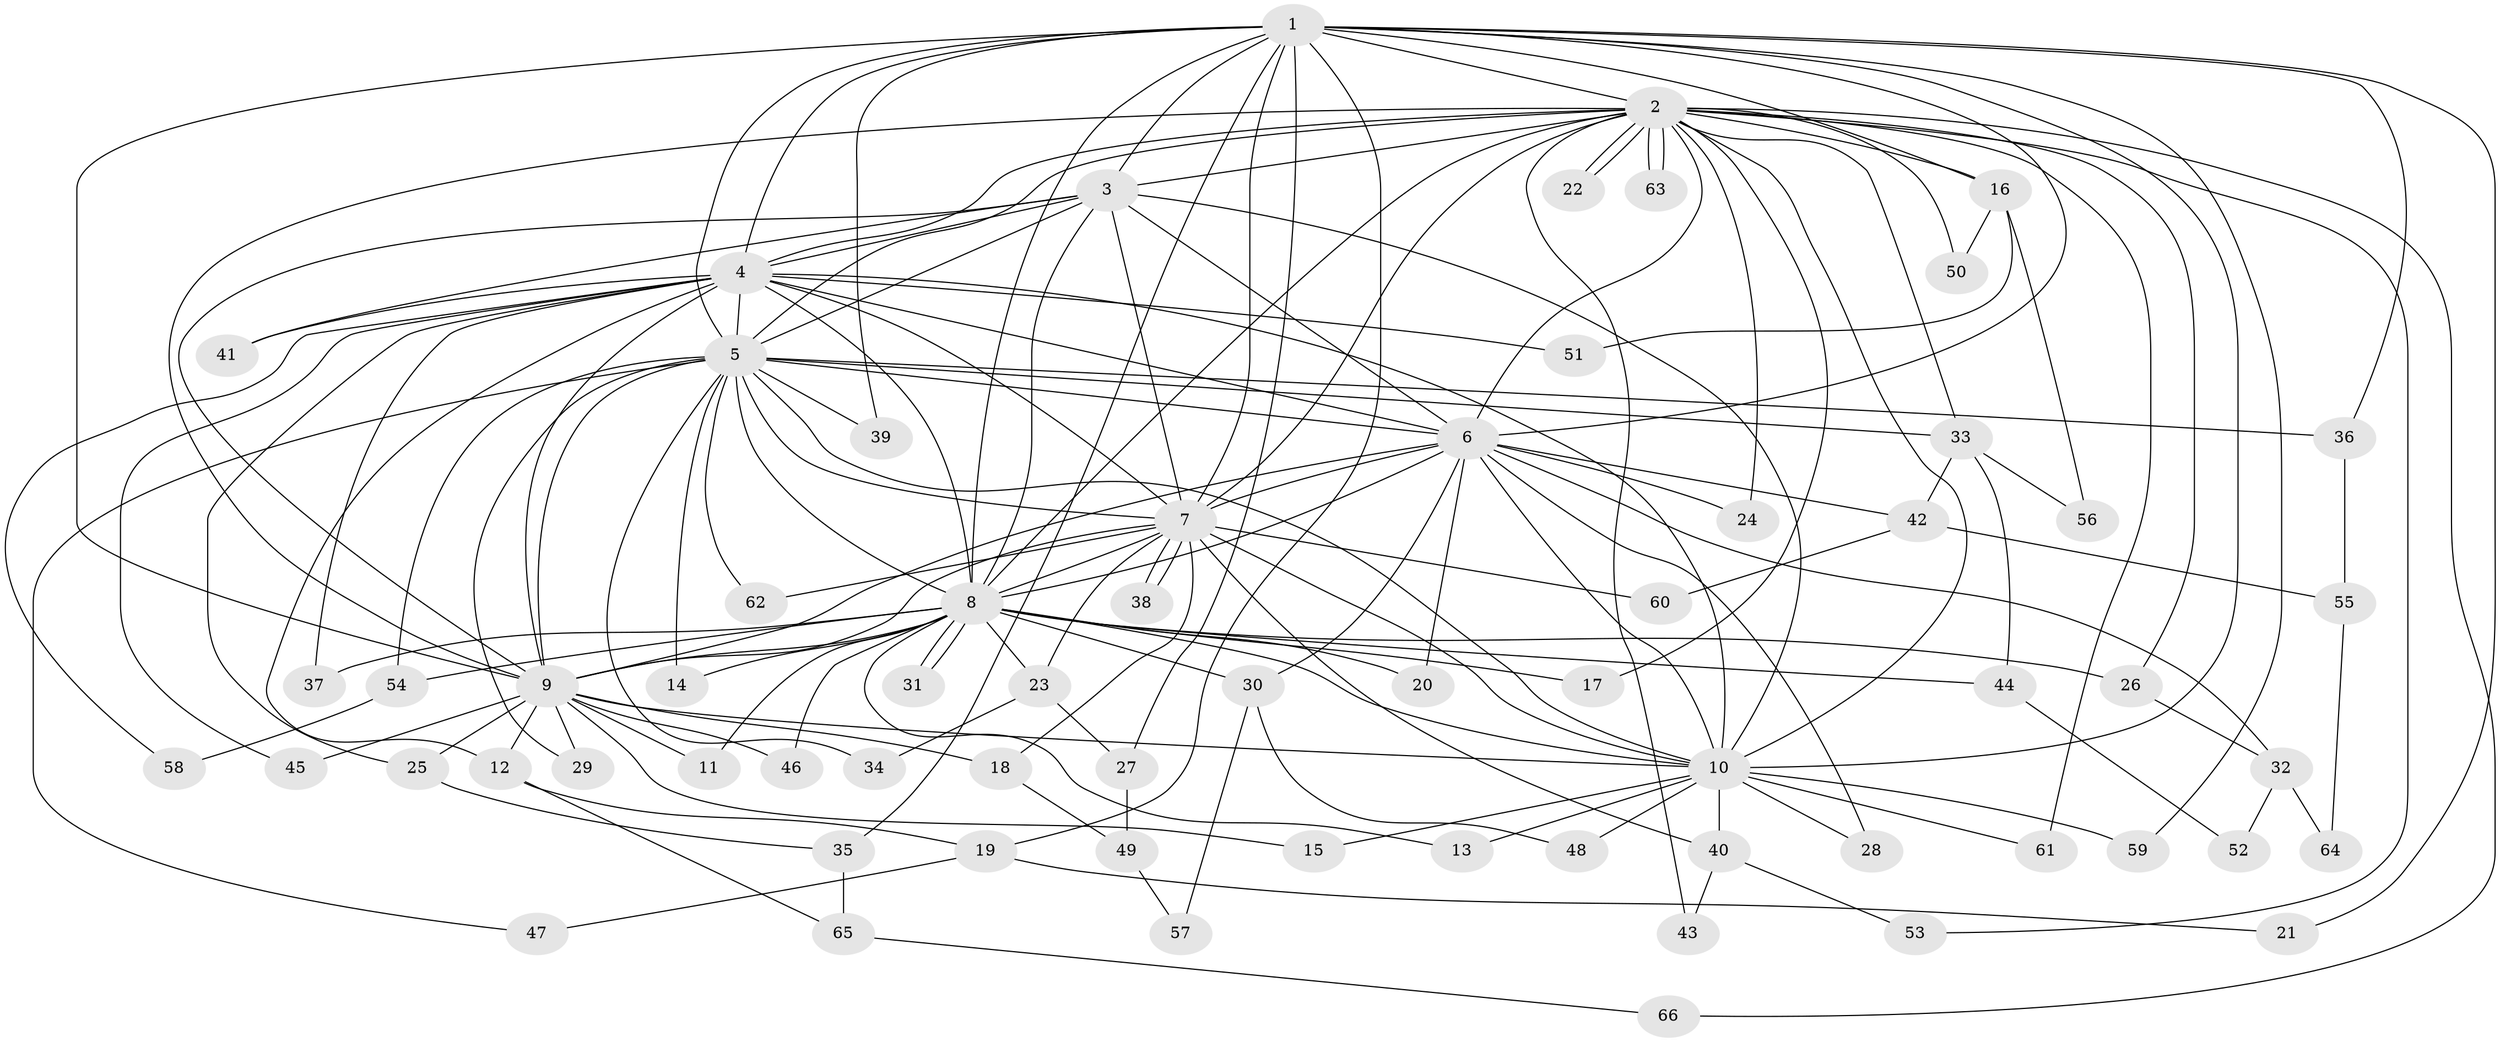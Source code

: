 // Generated by graph-tools (version 1.1) at 2025/34/03/09/25 02:34:39]
// undirected, 66 vertices, 157 edges
graph export_dot {
graph [start="1"]
  node [color=gray90,style=filled];
  1;
  2;
  3;
  4;
  5;
  6;
  7;
  8;
  9;
  10;
  11;
  12;
  13;
  14;
  15;
  16;
  17;
  18;
  19;
  20;
  21;
  22;
  23;
  24;
  25;
  26;
  27;
  28;
  29;
  30;
  31;
  32;
  33;
  34;
  35;
  36;
  37;
  38;
  39;
  40;
  41;
  42;
  43;
  44;
  45;
  46;
  47;
  48;
  49;
  50;
  51;
  52;
  53;
  54;
  55;
  56;
  57;
  58;
  59;
  60;
  61;
  62;
  63;
  64;
  65;
  66;
  1 -- 2;
  1 -- 3;
  1 -- 4;
  1 -- 5;
  1 -- 6;
  1 -- 7;
  1 -- 8;
  1 -- 9;
  1 -- 10;
  1 -- 16;
  1 -- 19;
  1 -- 21;
  1 -- 27;
  1 -- 35;
  1 -- 36;
  1 -- 39;
  1 -- 59;
  2 -- 3;
  2 -- 4;
  2 -- 5;
  2 -- 6;
  2 -- 7;
  2 -- 8;
  2 -- 9;
  2 -- 10;
  2 -- 16;
  2 -- 17;
  2 -- 22;
  2 -- 22;
  2 -- 24;
  2 -- 26;
  2 -- 33;
  2 -- 43;
  2 -- 50;
  2 -- 53;
  2 -- 61;
  2 -- 63;
  2 -- 63;
  2 -- 66;
  3 -- 4;
  3 -- 5;
  3 -- 6;
  3 -- 7;
  3 -- 8;
  3 -- 9;
  3 -- 10;
  3 -- 41;
  4 -- 5;
  4 -- 6;
  4 -- 7;
  4 -- 8;
  4 -- 9;
  4 -- 10;
  4 -- 12;
  4 -- 25;
  4 -- 37;
  4 -- 41;
  4 -- 45;
  4 -- 51;
  4 -- 58;
  5 -- 6;
  5 -- 7;
  5 -- 8;
  5 -- 9;
  5 -- 10;
  5 -- 14;
  5 -- 29;
  5 -- 33;
  5 -- 34;
  5 -- 36;
  5 -- 39;
  5 -- 47;
  5 -- 54;
  5 -- 62;
  6 -- 7;
  6 -- 8;
  6 -- 9;
  6 -- 10;
  6 -- 20;
  6 -- 24;
  6 -- 28;
  6 -- 30;
  6 -- 32;
  6 -- 42;
  7 -- 8;
  7 -- 9;
  7 -- 10;
  7 -- 18;
  7 -- 23;
  7 -- 38;
  7 -- 38;
  7 -- 40;
  7 -- 60;
  7 -- 62;
  8 -- 9;
  8 -- 10;
  8 -- 11;
  8 -- 13;
  8 -- 14;
  8 -- 17;
  8 -- 20;
  8 -- 23;
  8 -- 26;
  8 -- 30;
  8 -- 31;
  8 -- 31;
  8 -- 37;
  8 -- 44;
  8 -- 46;
  8 -- 54;
  9 -- 10;
  9 -- 11;
  9 -- 12;
  9 -- 15;
  9 -- 18;
  9 -- 25;
  9 -- 29;
  9 -- 45;
  9 -- 46;
  10 -- 13;
  10 -- 15;
  10 -- 28;
  10 -- 40;
  10 -- 48;
  10 -- 59;
  10 -- 61;
  12 -- 19;
  12 -- 65;
  16 -- 50;
  16 -- 51;
  16 -- 56;
  18 -- 49;
  19 -- 21;
  19 -- 47;
  23 -- 27;
  23 -- 34;
  25 -- 35;
  26 -- 32;
  27 -- 49;
  30 -- 48;
  30 -- 57;
  32 -- 52;
  32 -- 64;
  33 -- 42;
  33 -- 44;
  33 -- 56;
  35 -- 65;
  36 -- 55;
  40 -- 43;
  40 -- 53;
  42 -- 55;
  42 -- 60;
  44 -- 52;
  49 -- 57;
  54 -- 58;
  55 -- 64;
  65 -- 66;
}
